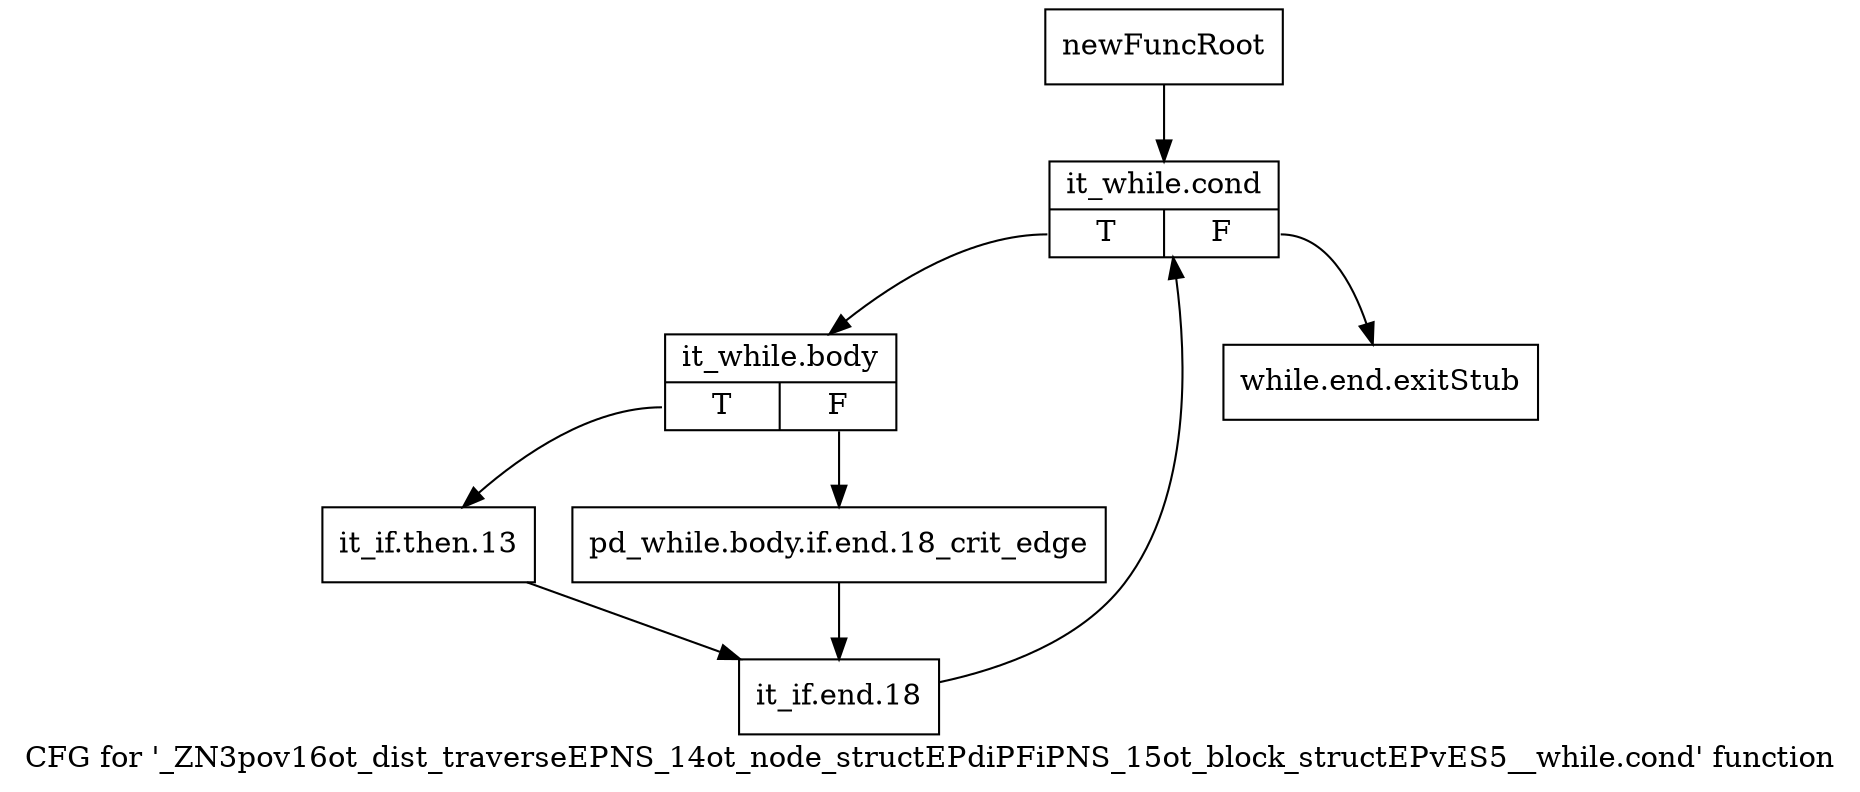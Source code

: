digraph "CFG for '_ZN3pov16ot_dist_traverseEPNS_14ot_node_structEPdiPFiPNS_15ot_block_structEPvES5__while.cond' function" {
	label="CFG for '_ZN3pov16ot_dist_traverseEPNS_14ot_node_structEPdiPFiPNS_15ot_block_structEPvES5__while.cond' function";

	Node0x26dac10 [shape=record,label="{newFuncRoot}"];
	Node0x26dac10 -> Node0x26dacb0;
	Node0x26dac60 [shape=record,label="{while.end.exitStub}"];
	Node0x26dacb0 [shape=record,label="{it_while.cond|{<s0>T|<s1>F}}"];
	Node0x26dacb0:s0 -> Node0x26dad00;
	Node0x26dacb0:s1 -> Node0x26dac60;
	Node0x26dad00 [shape=record,label="{it_while.body|{<s0>T|<s1>F}}"];
	Node0x26dad00:s0 -> Node0x26dada0;
	Node0x26dad00:s1 -> Node0x26dad50;
	Node0x26dad50 [shape=record,label="{pd_while.body.if.end.18_crit_edge}"];
	Node0x26dad50 -> Node0x26dadf0;
	Node0x26dada0 [shape=record,label="{it_if.then.13}"];
	Node0x26dada0 -> Node0x26dadf0;
	Node0x26dadf0 [shape=record,label="{it_if.end.18}"];
	Node0x26dadf0 -> Node0x26dacb0;
}
